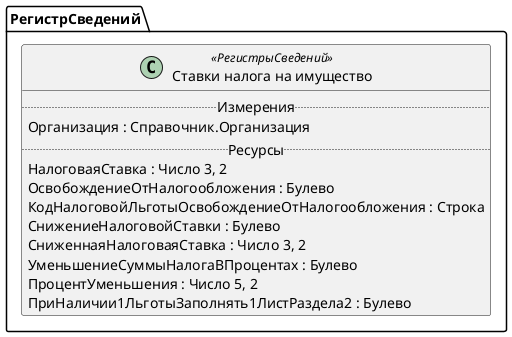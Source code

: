 ﻿@startuml СтавкиНалогаНаИмущество
'!include templates.wsd
'..\include templates.wsd
class РегистрСведений.СтавкиНалогаНаИмущество as "Ставки налога на имущество" <<РегистрыСведений>>
{
..Измерения..
Организация : Справочник.Организация
..Ресурсы..
НалоговаяСтавка : Число 3, 2
ОсвобождениеОтНалогообложения : Булево
КодНалоговойЛьготыОсвобождениеОтНалогообложения : Строка
СнижениеНалоговойСтавки : Булево
СниженнаяНалоговаяСтавка : Число 3, 2
УменьшениеСуммыНалогаВПроцентах : Булево
ПроцентУменьшения : Число 5, 2
ПриНаличии1ЛьготыЗаполнять1ЛистРаздела2 : Булево
}
@enduml

